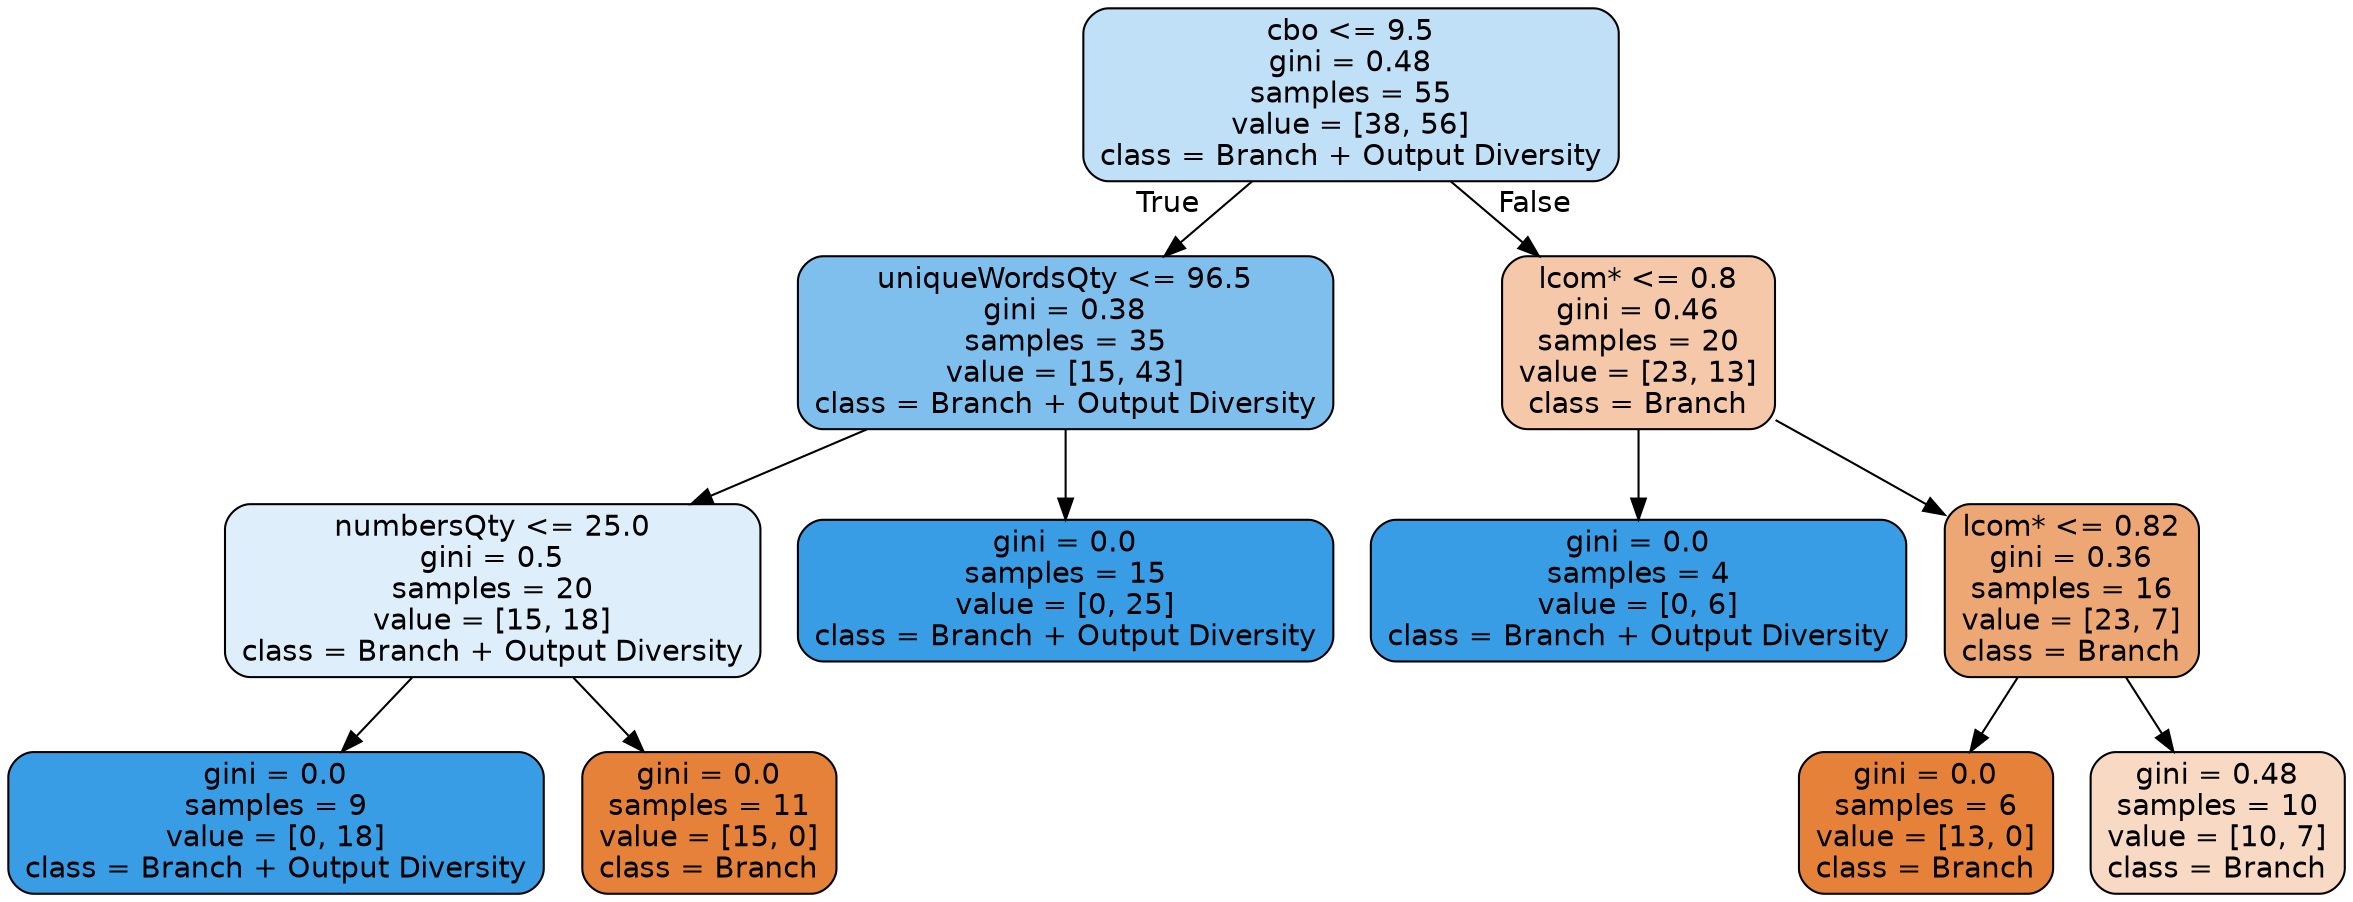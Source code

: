 digraph Tree {
node [shape=box, style="filled, rounded", color="black", fontname="helvetica"] ;
edge [fontname="helvetica"] ;
0 [label="cbo <= 9.5\ngini = 0.48\nsamples = 55\nvalue = [38, 56]\nclass = Branch + Output Diversity", fillcolor="#bfe0f7"] ;
1 [label="uniqueWordsQty <= 96.5\ngini = 0.38\nsamples = 35\nvalue = [15, 43]\nclass = Branch + Output Diversity", fillcolor="#7ebfee"] ;
0 -> 1 [labeldistance=2.5, labelangle=45, headlabel="True"] ;
2 [label="numbersQty <= 25.0\ngini = 0.5\nsamples = 20\nvalue = [15, 18]\nclass = Branch + Output Diversity", fillcolor="#deeffb"] ;
1 -> 2 ;
3 [label="gini = 0.0\nsamples = 9\nvalue = [0, 18]\nclass = Branch + Output Diversity", fillcolor="#399de5"] ;
2 -> 3 ;
4 [label="gini = 0.0\nsamples = 11\nvalue = [15, 0]\nclass = Branch", fillcolor="#e58139"] ;
2 -> 4 ;
5 [label="gini = 0.0\nsamples = 15\nvalue = [0, 25]\nclass = Branch + Output Diversity", fillcolor="#399de5"] ;
1 -> 5 ;
6 [label="lcom* <= 0.8\ngini = 0.46\nsamples = 20\nvalue = [23, 13]\nclass = Branch", fillcolor="#f4c8a9"] ;
0 -> 6 [labeldistance=2.5, labelangle=-45, headlabel="False"] ;
7 [label="gini = 0.0\nsamples = 4\nvalue = [0, 6]\nclass = Branch + Output Diversity", fillcolor="#399de5"] ;
6 -> 7 ;
8 [label="lcom* <= 0.82\ngini = 0.36\nsamples = 16\nvalue = [23, 7]\nclass = Branch", fillcolor="#eda775"] ;
6 -> 8 ;
9 [label="gini = 0.0\nsamples = 6\nvalue = [13, 0]\nclass = Branch", fillcolor="#e58139"] ;
8 -> 9 ;
10 [label="gini = 0.48\nsamples = 10\nvalue = [10, 7]\nclass = Branch", fillcolor="#f7d9c4"] ;
8 -> 10 ;
}